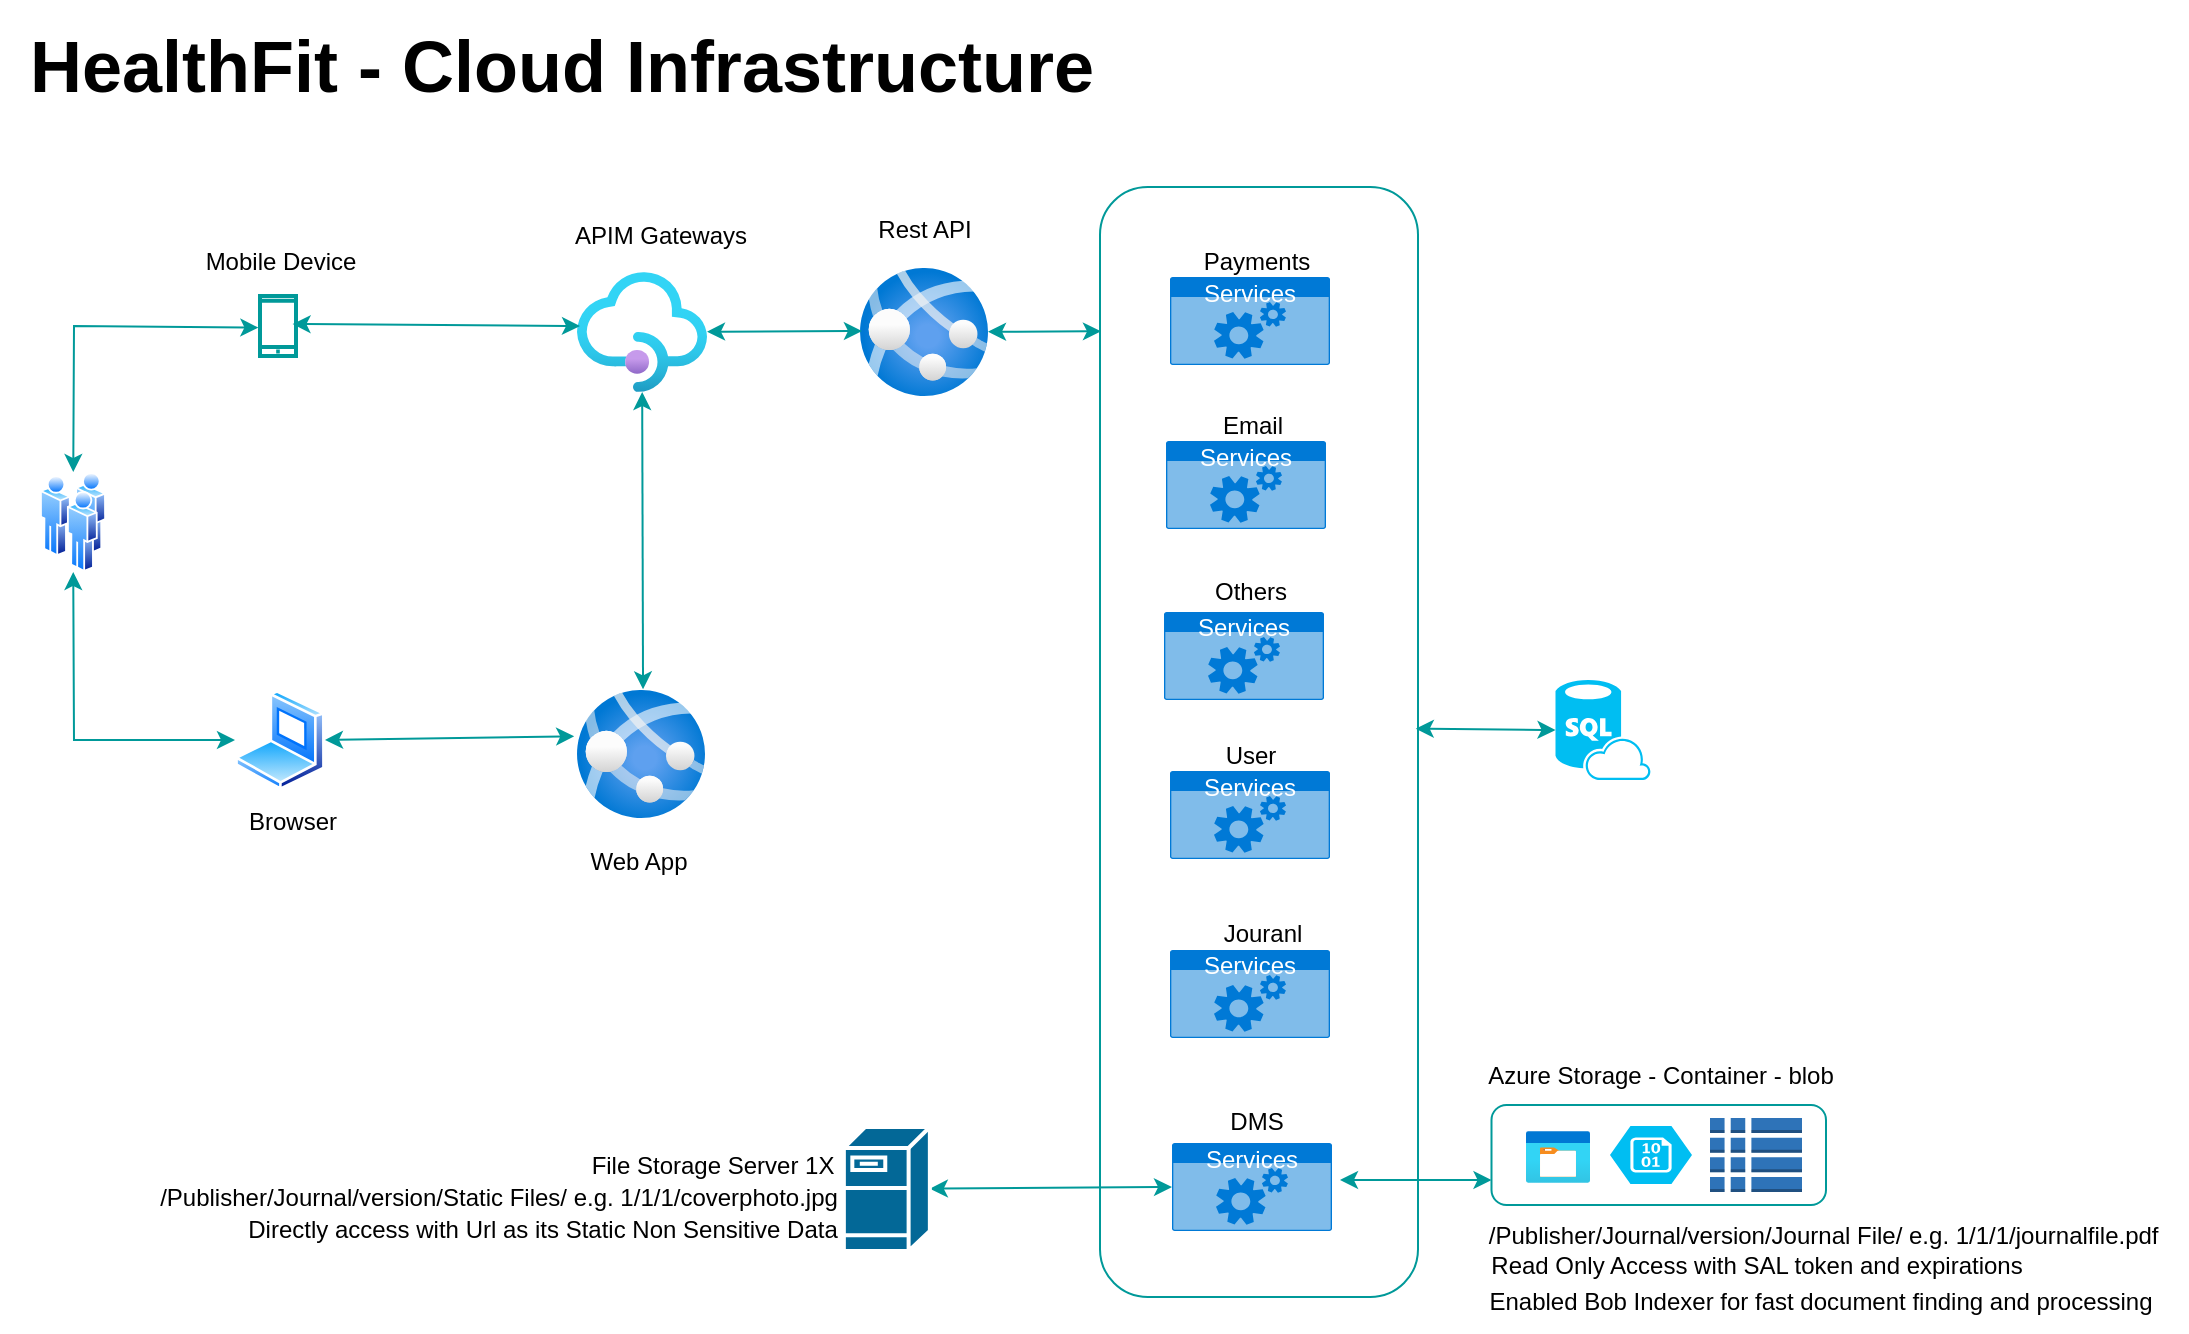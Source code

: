 <mxfile version="21.3.4" type="device">
  <diagram name="Page-1" id="9zt_uhlV35OjN0zecJz6">
    <mxGraphModel dx="2575" dy="1088" grid="1" gridSize="10" guides="1" tooltips="1" connect="1" arrows="1" fold="1" page="1" pageScale="1" pageWidth="850" pageHeight="1100" math="0" shadow="0">
      <root>
        <mxCell id="0" />
        <mxCell id="1" parent="0" />
        <mxCell id="bHNSuGKCr-GM2xsOopNB-62" value="" style="endArrow=classic;startArrow=classic;html=1;rounded=0;fillColor=#3399FF;strokeColor=#009999;entryX=0;entryY=0.5;entryDx=0;entryDy=0;" parent="1" source="bHNSuGKCr-GM2xsOopNB-126" target="bHNSuGKCr-GM2xsOopNB-130" edge="1">
          <mxGeometry width="50" height="50" relative="1" as="geometry">
            <mxPoint x="40" y="536" as="sourcePoint" />
            <mxPoint x="80" y="580" as="targetPoint" />
            <Array as="points">
              <mxPoint x="87" y="500" />
            </Array>
          </mxGeometry>
        </mxCell>
        <mxCell id="bHNSuGKCr-GM2xsOopNB-126" value="" style="image;aspect=fixed;perimeter=ellipsePerimeter;html=1;align=center;shadow=0;dashed=0;spacingTop=3;image=img/lib/active_directory/users.svg;strokeColor=#009999;" parent="1" vertex="1">
          <mxGeometry x="70" y="366" width="33" height="50" as="geometry" />
        </mxCell>
        <mxCell id="bHNSuGKCr-GM2xsOopNB-134" value="" style="image;aspect=fixed;html=1;points=[];align=center;fontSize=12;image=img/lib/azure2/compute/App_Services.svg;" parent="1" vertex="1">
          <mxGeometry x="338.5" y="475" width="64" height="64" as="geometry" />
        </mxCell>
        <mxCell id="bHNSuGKCr-GM2xsOopNB-135" value="" style="image;aspect=fixed;html=1;points=[];align=center;fontSize=12;image=img/lib/azure2/compute/App_Services.svg;" parent="1" vertex="1">
          <mxGeometry x="480" y="264" width="64" height="64" as="geometry" />
        </mxCell>
        <mxCell id="bHNSuGKCr-GM2xsOopNB-136" value="" style="image;aspect=fixed;html=1;points=[];align=center;fontSize=12;image=img/lib/azure2/app_services/API_Management_Services.svg;" parent="1" vertex="1">
          <mxGeometry x="338.5" y="266" width="65" height="60" as="geometry" />
        </mxCell>
        <mxCell id="bHNSuGKCr-GM2xsOopNB-129" value="" style="html=1;verticalLabelPosition=bottom;align=center;labelBackgroundColor=#ffffff;verticalAlign=top;strokeWidth=2;strokeColor=#009999;shadow=0;dashed=0;shape=mxgraph.ios7.icons.smartphone;" parent="1" vertex="1">
          <mxGeometry x="180" y="278" width="18" height="30" as="geometry" />
        </mxCell>
        <mxCell id="bHNSuGKCr-GM2xsOopNB-130" value="" style="image;aspect=fixed;perimeter=ellipsePerimeter;html=1;align=center;shadow=0;dashed=0;spacingTop=3;image=img/lib/active_directory/laptop_client.svg;strokeColor=#009999;" parent="1" vertex="1">
          <mxGeometry x="167.5" y="475" width="45" height="50" as="geometry" />
        </mxCell>
        <mxCell id="bHNSuGKCr-GM2xsOopNB-206" value="" style="verticalLabelPosition=bottom;html=1;verticalAlign=top;align=center;strokeColor=none;fillColor=#00BEF2;shape=mxgraph.azure.sql_database_sql_azure;" parent="1" vertex="1">
          <mxGeometry x="827.75" y="470" width="47.5" height="50" as="geometry" />
        </mxCell>
        <mxCell id="XOguo-oPfblvn3olAEpq-1" value="&lt;font style=&quot;font-size: 36px;&quot;&gt;HealthFit - Cloud Infrastructure&lt;/font&gt;" style="text;html=1;strokeColor=none;fillColor=none;align=center;verticalAlign=middle;whiteSpace=wrap;rounded=0;fontStyle=1" parent="1" vertex="1">
          <mxGeometry x="50" y="130" width="561.57" height="65" as="geometry" />
        </mxCell>
        <mxCell id="XOguo-oPfblvn3olAEpq-6" value="" style="endArrow=classic;startArrow=classic;html=1;rounded=0;fillColor=#3399FF;strokeColor=#009999;entryX=-0.045;entryY=0.527;entryDx=0;entryDy=0;entryPerimeter=0;" parent="1" source="bHNSuGKCr-GM2xsOopNB-126" target="bHNSuGKCr-GM2xsOopNB-129" edge="1">
          <mxGeometry width="50" height="50" relative="1" as="geometry">
            <mxPoint x="150" y="322" as="sourcePoint" />
            <mxPoint x="190" y="366" as="targetPoint" />
            <Array as="points">
              <mxPoint x="87" y="293" />
            </Array>
          </mxGeometry>
        </mxCell>
        <mxCell id="XOguo-oPfblvn3olAEpq-7" value="" style="endArrow=classic;startArrow=classic;html=1;rounded=0;fillColor=#3399FF;strokeColor=#009999;exitX=0.904;exitY=0.467;exitDx=0;exitDy=0;exitPerimeter=0;entryX=0.023;entryY=0.45;entryDx=0;entryDy=0;entryPerimeter=0;" parent="1" source="bHNSuGKCr-GM2xsOopNB-129" target="bHNSuGKCr-GM2xsOopNB-136" edge="1">
          <mxGeometry width="50" height="50" relative="1" as="geometry">
            <mxPoint x="160" y="332" as="sourcePoint" />
            <mxPoint x="200" y="376" as="targetPoint" />
            <Array as="points" />
          </mxGeometry>
        </mxCell>
        <mxCell id="XOguo-oPfblvn3olAEpq-8" value="" style="endArrow=classic;startArrow=classic;html=1;rounded=0;fillColor=#3399FF;strokeColor=#009999;entryX=-0.022;entryY=0.361;entryDx=0;entryDy=0;entryPerimeter=0;exitX=1;exitY=0.5;exitDx=0;exitDy=0;" parent="1" source="bHNSuGKCr-GM2xsOopNB-130" target="bHNSuGKCr-GM2xsOopNB-134" edge="1">
          <mxGeometry width="50" height="50" relative="1" as="geometry">
            <mxPoint x="170" y="342" as="sourcePoint" />
            <mxPoint x="210" y="386" as="targetPoint" />
            <Array as="points" />
          </mxGeometry>
        </mxCell>
        <mxCell id="XOguo-oPfblvn3olAEpq-9" value="" style="endArrow=classic;startArrow=classic;html=1;rounded=0;fillColor=#3399FF;strokeColor=#009999;entryX=0.516;entryY=-0.005;entryDx=0;entryDy=0;entryPerimeter=0;" parent="1" source="bHNSuGKCr-GM2xsOopNB-136" target="bHNSuGKCr-GM2xsOopNB-134" edge="1">
          <mxGeometry width="50" height="50" relative="1" as="geometry">
            <mxPoint x="180" y="352" as="sourcePoint" />
            <mxPoint x="220" y="396" as="targetPoint" />
            <Array as="points" />
          </mxGeometry>
        </mxCell>
        <mxCell id="XOguo-oPfblvn3olAEpq-10" value="" style="endArrow=classic;startArrow=classic;html=1;rounded=0;fillColor=#3399FF;strokeColor=#009999;exitX=0.015;exitY=0.492;exitDx=0;exitDy=0;exitPerimeter=0;" parent="1" source="bHNSuGKCr-GM2xsOopNB-135" target="bHNSuGKCr-GM2xsOopNB-136" edge="1">
          <mxGeometry width="50" height="50" relative="1" as="geometry">
            <mxPoint x="190" y="362" as="sourcePoint" />
            <mxPoint x="230" y="406" as="targetPoint" />
            <Array as="points" />
          </mxGeometry>
        </mxCell>
        <mxCell id="XOguo-oPfblvn3olAEpq-27" value="Mobile Device" style="text;html=1;align=center;verticalAlign=middle;resizable=0;points=[];autosize=1;strokeColor=#;fillColor=none;" parent="1" vertex="1">
          <mxGeometry x="140" y="246" width="100" height="30" as="geometry" />
        </mxCell>
        <mxCell id="XOguo-oPfblvn3olAEpq-28" value="Browser" style="text;html=1;align=center;verticalAlign=middle;resizable=0;points=[];autosize=1;strokeColor=#;fillColor=none;" parent="1" vertex="1">
          <mxGeometry x="161" y="526" width="70" height="30" as="geometry" />
        </mxCell>
        <mxCell id="XOguo-oPfblvn3olAEpq-29" value="APIM Gateways" style="text;html=1;align=center;verticalAlign=middle;resizable=0;points=[];autosize=1;strokeColor=#;fillColor=none;" parent="1" vertex="1">
          <mxGeometry x="325" y="233" width="110" height="30" as="geometry" />
        </mxCell>
        <mxCell id="XOguo-oPfblvn3olAEpq-30" value="Web App" style="text;html=1;align=center;verticalAlign=middle;resizable=0;points=[];autosize=1;strokeColor=#;fillColor=none;" parent="1" vertex="1">
          <mxGeometry x="333.5" y="546" width="70" height="30" as="geometry" />
        </mxCell>
        <mxCell id="XOguo-oPfblvn3olAEpq-31" value="Rest API" style="text;html=1;align=center;verticalAlign=middle;resizable=0;points=[];autosize=1;strokeColor=#;fillColor=none;" parent="1" vertex="1">
          <mxGeometry x="477" y="230" width="70" height="30" as="geometry" />
        </mxCell>
        <mxCell id="KuKekF5oROK9fIX61lcE-1" value="" style="group" vertex="1" connectable="0" parent="1">
          <mxGeometry x="600" y="223.5" width="159" height="555" as="geometry" />
        </mxCell>
        <mxCell id="KuKekF5oROK9fIX61lcE-2" value="" style="rounded=1;whiteSpace=wrap;html=1;strokeColor=#009999;" vertex="1" parent="KuKekF5oROK9fIX61lcE-1">
          <mxGeometry width="159" height="555" as="geometry" />
        </mxCell>
        <mxCell id="KuKekF5oROK9fIX61lcE-3" value="Services" style="html=1;whiteSpace=wrap;strokeColor=none;fillColor=#0079D6;labelPosition=center;verticalLabelPosition=middle;verticalAlign=top;align=center;fontSize=12;outlineConnect=0;spacingTop=-6;fontColor=#FFFFFF;sketch=0;shape=mxgraph.sitemap.services;" vertex="1" parent="KuKekF5oROK9fIX61lcE-1">
          <mxGeometry x="35" y="292" width="80" height="44" as="geometry" />
        </mxCell>
        <mxCell id="KuKekF5oROK9fIX61lcE-4" value="Services" style="html=1;whiteSpace=wrap;strokeColor=none;fillColor=#0079D6;labelPosition=center;verticalLabelPosition=middle;verticalAlign=top;align=center;fontSize=12;outlineConnect=0;spacingTop=-6;fontColor=#FFFFFF;sketch=0;shape=mxgraph.sitemap.services;" vertex="1" parent="KuKekF5oROK9fIX61lcE-1">
          <mxGeometry x="35" y="381.5" width="80" height="44" as="geometry" />
        </mxCell>
        <mxCell id="KuKekF5oROK9fIX61lcE-5" value="Services" style="html=1;whiteSpace=wrap;strokeColor=none;fillColor=#0079D6;labelPosition=center;verticalLabelPosition=middle;verticalAlign=top;align=center;fontSize=12;outlineConnect=0;spacingTop=-6;fontColor=#FFFFFF;sketch=0;shape=mxgraph.sitemap.services;" vertex="1" parent="KuKekF5oROK9fIX61lcE-1">
          <mxGeometry x="36" y="478" width="80" height="44" as="geometry" />
        </mxCell>
        <mxCell id="KuKekF5oROK9fIX61lcE-6" value="User" style="text;html=1;align=center;verticalAlign=middle;resizable=0;points=[];autosize=1;strokeColor=#;fillColor=none;" vertex="1" parent="KuKekF5oROK9fIX61lcE-1">
          <mxGeometry x="50" y="269" width="50" height="30" as="geometry" />
        </mxCell>
        <mxCell id="KuKekF5oROK9fIX61lcE-7" value="Jouranl" style="text;html=1;align=center;verticalAlign=middle;resizable=0;points=[];autosize=1;strokeColor=#;fillColor=none;" vertex="1" parent="KuKekF5oROK9fIX61lcE-1">
          <mxGeometry x="51" y="358.5" width="60" height="30" as="geometry" />
        </mxCell>
        <mxCell id="KuKekF5oROK9fIX61lcE-8" value="DMS" style="text;html=1;align=center;verticalAlign=middle;resizable=0;points=[];autosize=1;strokeColor=#;fillColor=none;" vertex="1" parent="KuKekF5oROK9fIX61lcE-1">
          <mxGeometry x="53" y="452" width="50" height="30" as="geometry" />
        </mxCell>
        <mxCell id="KuKekF5oROK9fIX61lcE-9" value="Services" style="html=1;whiteSpace=wrap;strokeColor=none;fillColor=#0079D6;labelPosition=center;verticalLabelPosition=middle;verticalAlign=top;align=center;fontSize=12;outlineConnect=0;spacingTop=-6;fontColor=#FFFFFF;sketch=0;shape=mxgraph.sitemap.services;" vertex="1" parent="KuKekF5oROK9fIX61lcE-1">
          <mxGeometry x="32" y="212.5" width="80" height="44" as="geometry" />
        </mxCell>
        <mxCell id="KuKekF5oROK9fIX61lcE-10" value="Others" style="text;html=1;align=center;verticalAlign=middle;resizable=0;points=[];autosize=1;strokeColor=#;fillColor=none;" vertex="1" parent="KuKekF5oROK9fIX61lcE-1">
          <mxGeometry x="45" y="187.5" width="60" height="30" as="geometry" />
        </mxCell>
        <mxCell id="KuKekF5oROK9fIX61lcE-11" value="Services" style="html=1;whiteSpace=wrap;strokeColor=none;fillColor=#0079D6;labelPosition=center;verticalLabelPosition=middle;verticalAlign=top;align=center;fontSize=12;outlineConnect=0;spacingTop=-6;fontColor=#FFFFFF;sketch=0;shape=mxgraph.sitemap.services;" vertex="1" parent="KuKekF5oROK9fIX61lcE-1">
          <mxGeometry x="33" y="127" width="80" height="44" as="geometry" />
        </mxCell>
        <mxCell id="KuKekF5oROK9fIX61lcE-12" value="Email" style="text;html=1;align=center;verticalAlign=middle;resizable=0;points=[];autosize=1;strokeColor=#;fillColor=none;" vertex="1" parent="KuKekF5oROK9fIX61lcE-1">
          <mxGeometry x="51" y="104" width="50" height="30" as="geometry" />
        </mxCell>
        <mxCell id="KuKekF5oROK9fIX61lcE-13" value="Services" style="html=1;whiteSpace=wrap;strokeColor=none;fillColor=#0079D6;labelPosition=center;verticalLabelPosition=middle;verticalAlign=top;align=center;fontSize=12;outlineConnect=0;spacingTop=-6;fontColor=#FFFFFF;sketch=0;shape=mxgraph.sitemap.services;" vertex="1" parent="KuKekF5oROK9fIX61lcE-1">
          <mxGeometry x="35" y="45" width="80" height="44" as="geometry" />
        </mxCell>
        <mxCell id="KuKekF5oROK9fIX61lcE-14" value="Payments" style="text;html=1;align=center;verticalAlign=middle;resizable=0;points=[];autosize=1;strokeColor=#;fillColor=none;" vertex="1" parent="KuKekF5oROK9fIX61lcE-1">
          <mxGeometry x="38" y="22" width="80" height="30" as="geometry" />
        </mxCell>
        <mxCell id="KuKekF5oROK9fIX61lcE-21" value="" style="endArrow=classic;startArrow=classic;html=1;rounded=0;fillColor=#3399FF;strokeColor=#009999;exitX=0.003;exitY=0.13;exitDx=0;exitDy=0;exitPerimeter=0;" edge="1" parent="1" source="KuKekF5oROK9fIX61lcE-2" target="bHNSuGKCr-GM2xsOopNB-135">
          <mxGeometry width="50" height="50" relative="1" as="geometry">
            <mxPoint x="567" y="366" as="sourcePoint" />
            <mxPoint x="490" y="367" as="targetPoint" />
            <Array as="points" />
          </mxGeometry>
        </mxCell>
        <mxCell id="KuKekF5oROK9fIX61lcE-22" value="" style="endArrow=classic;startArrow=classic;html=1;rounded=0;fillColor=#3399FF;strokeColor=#009999;exitX=0;exitY=0.5;exitDx=0;exitDy=0;exitPerimeter=0;entryX=0.993;entryY=0.488;entryDx=0;entryDy=0;entryPerimeter=0;" edge="1" parent="1" source="bHNSuGKCr-GM2xsOopNB-206" target="KuKekF5oROK9fIX61lcE-2">
          <mxGeometry width="50" height="50" relative="1" as="geometry">
            <mxPoint x="907" y="430" as="sourcePoint" />
            <mxPoint x="830" y="431" as="targetPoint" />
            <Array as="points" />
          </mxGeometry>
        </mxCell>
        <mxCell id="KuKekF5oROK9fIX61lcE-23" value="" style="endArrow=classic;startArrow=classic;html=1;rounded=0;fillColor=#3399FF;strokeColor=#009999;exitX=0;exitY=0.5;exitDx=0;exitDy=0;exitPerimeter=0;" edge="1" parent="1" source="KuKekF5oROK9fIX61lcE-5" target="bHNSuGKCr-GM2xsOopNB-139">
          <mxGeometry width="50" height="50" relative="1" as="geometry">
            <mxPoint x="510" y="621" as="sourcePoint" />
            <mxPoint x="440" y="620" as="targetPoint" />
            <Array as="points" />
          </mxGeometry>
        </mxCell>
        <mxCell id="KuKekF5oROK9fIX61lcE-24" value="" style="group" vertex="1" connectable="0" parent="1">
          <mxGeometry x="780" y="652.5" width="362.75" height="143" as="geometry" />
        </mxCell>
        <mxCell id="bHNSuGKCr-GM2xsOopNB-157" value="Enabled Bob Indexer for fast document finding and processing" style="text;html=1;align=center;verticalAlign=middle;resizable=0;points=[];autosize=1;strokeColor=#;fillColor=none;" parent="KuKekF5oROK9fIX61lcE-24" vertex="1">
          <mxGeometry y="113" width="360" height="30" as="geometry" />
        </mxCell>
        <mxCell id="bHNSuGKCr-GM2xsOopNB-149" value="/Publisher/Journal/version/Journal File/ e.g. 1/1/1/journalfile.pdf&amp;nbsp;" style="text;html=1;align=center;verticalAlign=middle;resizable=0;points=[];autosize=1;strokeColor=#;fillColor=none;" parent="KuKekF5oROK9fIX61lcE-24" vertex="1">
          <mxGeometry x="2.75" y="80" width="360" height="30" as="geometry" />
        </mxCell>
        <mxCell id="bHNSuGKCr-GM2xsOopNB-151" value="Read Only Access with SAL token and expirations" style="text;html=1;align=center;verticalAlign=middle;resizable=0;points=[];autosize=1;strokeColor=#;fillColor=none;" parent="KuKekF5oROK9fIX61lcE-24" vertex="1">
          <mxGeometry x="2.75" y="95.75" width="290" height="30" as="geometry" />
        </mxCell>
        <mxCell id="bHNSuGKCr-GM2xsOopNB-185" value="Azure Storage - Container - blob" style="text;html=1;align=center;verticalAlign=middle;resizable=0;points=[];autosize=1;strokeColor=#;fillColor=none;" parent="KuKekF5oROK9fIX61lcE-24" vertex="1">
          <mxGeometry width="200" height="30" as="geometry" />
        </mxCell>
        <mxCell id="XOguo-oPfblvn3olAEpq-25" value="" style="group" parent="KuKekF5oROK9fIX61lcE-24" vertex="1" connectable="0">
          <mxGeometry x="15.75" y="30" width="167.25" height="50" as="geometry" />
        </mxCell>
        <mxCell id="bHNSuGKCr-GM2xsOopNB-152" value="" style="rounded=1;whiteSpace=wrap;html=1;strokeColor=#009999;" parent="XOguo-oPfblvn3olAEpq-25" vertex="1">
          <mxGeometry width="167.25" height="50" as="geometry" />
        </mxCell>
        <mxCell id="XOguo-oPfblvn3olAEpq-22" value="" style="image;aspect=fixed;html=1;points=[];align=center;fontSize=12;image=img/lib/azure2/general/Storage_Container.svg;" parent="XOguo-oPfblvn3olAEpq-25" vertex="1">
          <mxGeometry x="17.25" y="13" width="32" height="26" as="geometry" />
        </mxCell>
        <mxCell id="XOguo-oPfblvn3olAEpq-23" value="" style="verticalLabelPosition=bottom;html=1;verticalAlign=top;align=center;strokeColor=none;fillColor=#00BEF2;shape=mxgraph.azure.storage_blob;" parent="XOguo-oPfblvn3olAEpq-25" vertex="1">
          <mxGeometry x="59.25" y="10.5" width="41" height="29" as="geometry" />
        </mxCell>
        <mxCell id="XOguo-oPfblvn3olAEpq-24" value="" style="outlineConnect=0;dashed=0;verticalLabelPosition=bottom;verticalAlign=top;align=center;html=1;shape=mxgraph.aws3.global_secondary_index;fillColor=#2E73B8;gradientColor=none;" parent="XOguo-oPfblvn3olAEpq-25" vertex="1">
          <mxGeometry x="109.25" y="6.5" width="46" height="37" as="geometry" />
        </mxCell>
        <mxCell id="KuKekF5oROK9fIX61lcE-25" value="" style="endArrow=classic;startArrow=classic;html=1;rounded=0;fillColor=#3399FF;strokeColor=#009999;entryX=0;entryY=0.75;entryDx=0;entryDy=0;" edge="1" parent="1" target="bHNSuGKCr-GM2xsOopNB-152">
          <mxGeometry width="50" height="50" relative="1" as="geometry">
            <mxPoint x="720" y="720" as="sourcePoint" />
            <mxPoint x="538" y="734" as="targetPoint" />
            <Array as="points" />
          </mxGeometry>
        </mxCell>
        <mxCell id="KuKekF5oROK9fIX61lcE-26" value="" style="group" vertex="1" connectable="0" parent="1">
          <mxGeometry x="119.0" y="693.5" width="395.93" height="66.5" as="geometry" />
        </mxCell>
        <mxCell id="bHNSuGKCr-GM2xsOopNB-137" value="File Storage Server 1X" style="text;html=1;align=center;verticalAlign=middle;resizable=0;points=[];autosize=1;strokeColor=#;fillColor=none;" parent="KuKekF5oROK9fIX61lcE-26" vertex="1">
          <mxGeometry x="217" y="4.5" width="140" height="30" as="geometry" />
        </mxCell>
        <mxCell id="bHNSuGKCr-GM2xsOopNB-138" value="Directly access with Url as its Static Non Sensitive Data" style="text;html=1;align=center;verticalAlign=middle;resizable=0;points=[];autosize=1;strokeColor=#;fillColor=none;" parent="KuKekF5oROK9fIX61lcE-26" vertex="1">
          <mxGeometry x="42" y="36.5" width="320" height="30" as="geometry" />
        </mxCell>
        <mxCell id="bHNSuGKCr-GM2xsOopNB-139" value="" style="shape=mxgraph.cisco.servers.fileserver;html=1;pointerEvents=1;dashed=0;fillColor=#036897;strokeColor=#ffffff;strokeWidth=2;verticalLabelPosition=bottom;verticalAlign=top;align=center;outlineConnect=0;" parent="KuKekF5oROK9fIX61lcE-26" vertex="1">
          <mxGeometry x="352.93" width="43" height="62" as="geometry" />
        </mxCell>
        <mxCell id="bHNSuGKCr-GM2xsOopNB-140" value="/Publisher/Journal/version/Static Files/ e.g. 1/1/1/coverphoto.jpg" style="text;html=1;align=center;verticalAlign=middle;resizable=0;points=[];autosize=1;strokeColor=#;fillColor=none;" parent="KuKekF5oROK9fIX61lcE-26" vertex="1">
          <mxGeometry y="20.5" width="360" height="30" as="geometry" />
        </mxCell>
      </root>
    </mxGraphModel>
  </diagram>
</mxfile>

